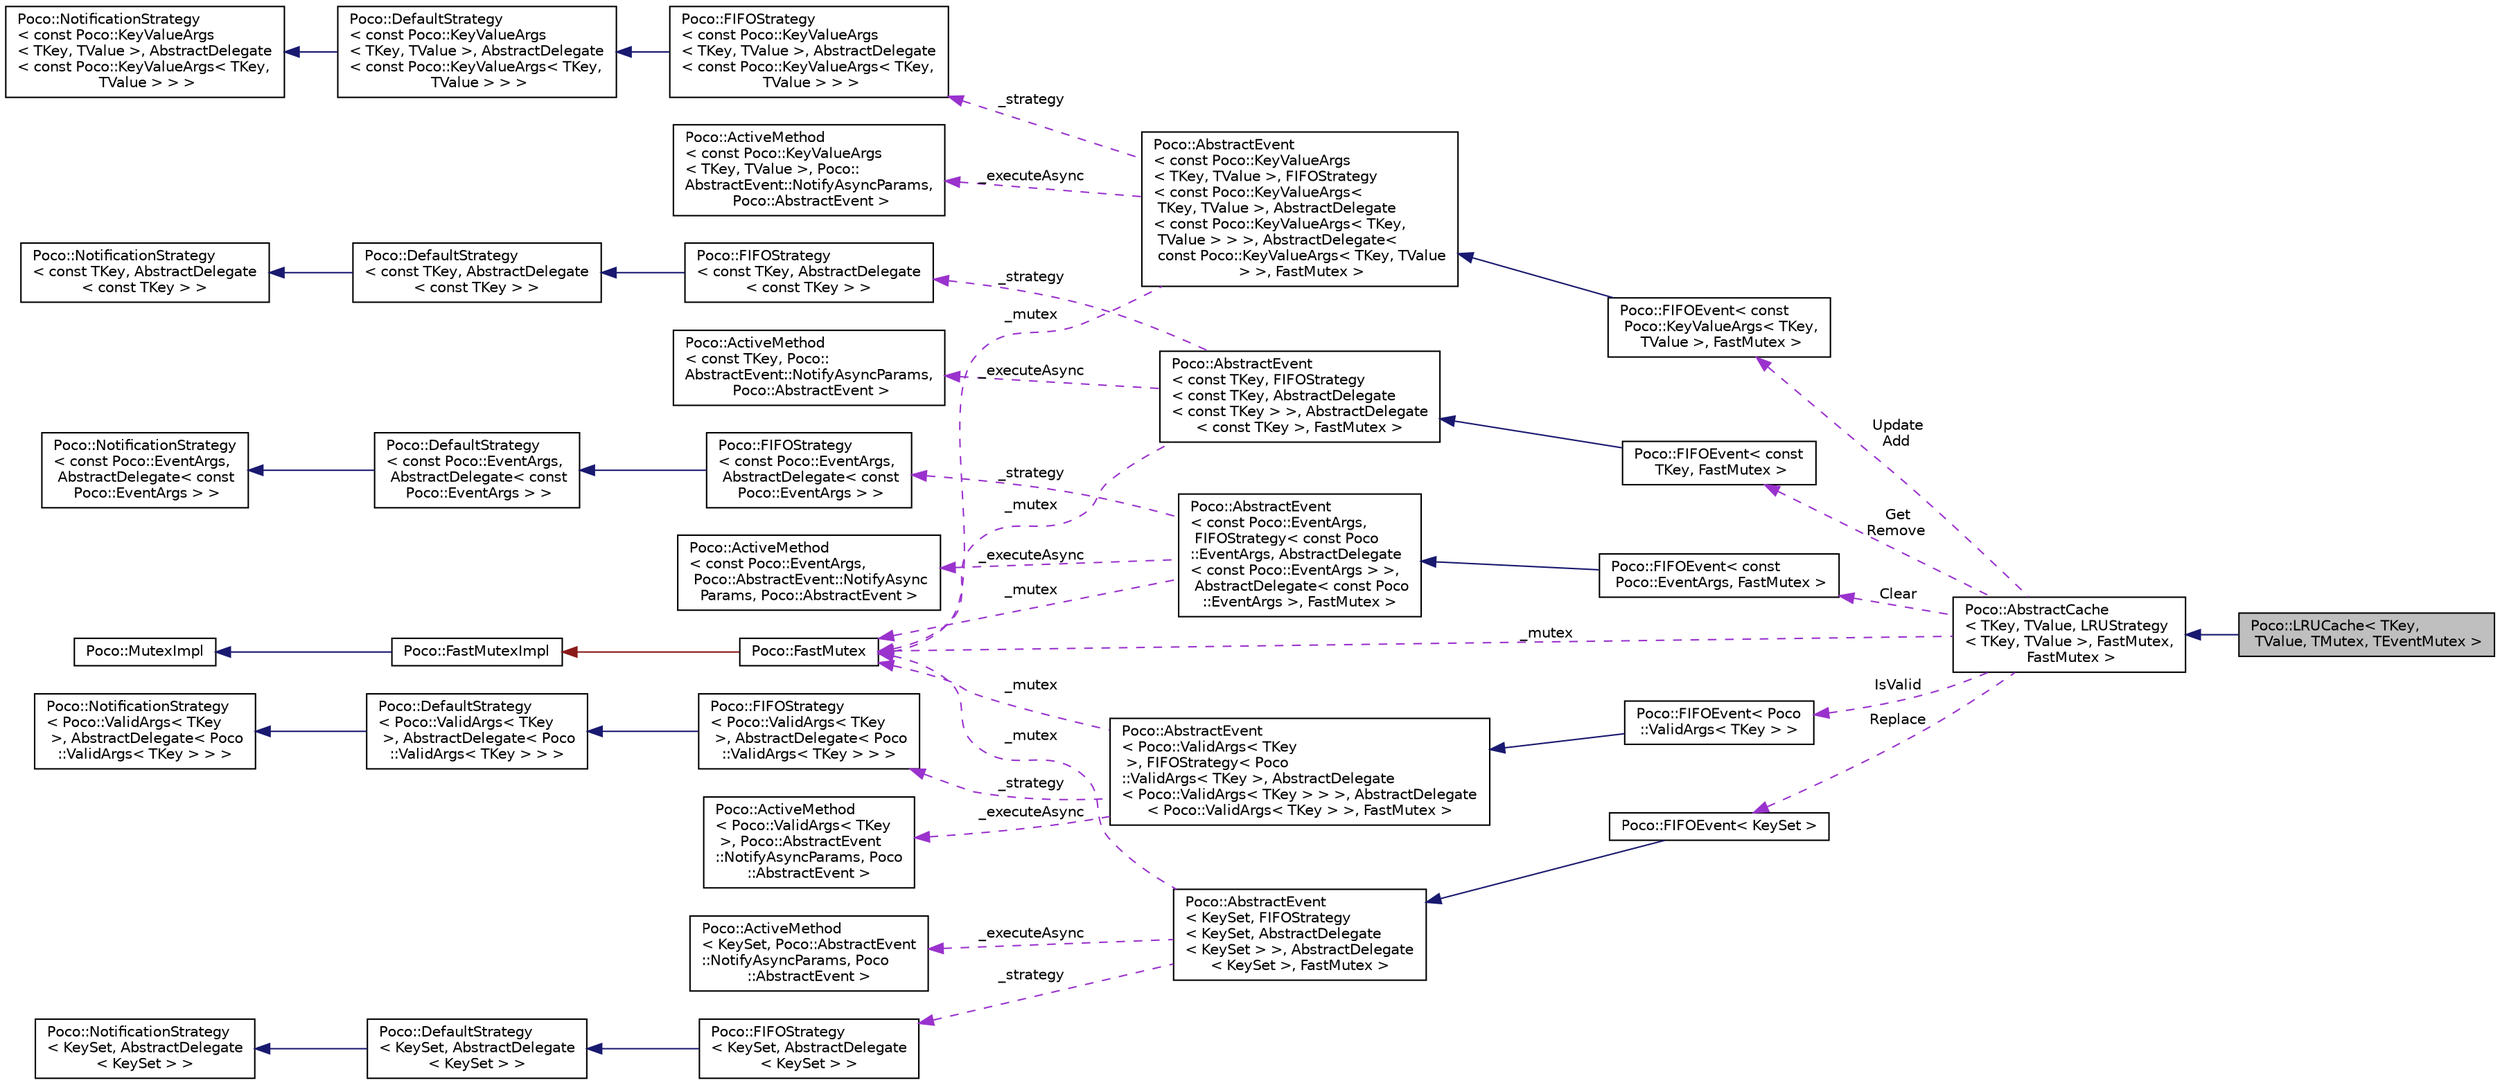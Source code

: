 digraph "Poco::LRUCache&lt; TKey, TValue, TMutex, TEventMutex &gt;"
{
 // LATEX_PDF_SIZE
  edge [fontname="Helvetica",fontsize="10",labelfontname="Helvetica",labelfontsize="10"];
  node [fontname="Helvetica",fontsize="10",shape=record];
  rankdir="LR";
  Node1 [label="Poco::LRUCache\< TKey,\l TValue, TMutex, TEventMutex \>",height=0.2,width=0.4,color="black", fillcolor="grey75", style="filled", fontcolor="black",tooltip="An LRUCache implements Least Recently Used caching. The default size for a cache is 1024 entries."];
  Node2 -> Node1 [dir="back",color="midnightblue",fontsize="10",style="solid"];
  Node2 [label="Poco::AbstractCache\l\< TKey, TValue, LRUStrategy\l\< TKey, TValue \>, FastMutex,\l FastMutex \>",height=0.2,width=0.4,color="black", fillcolor="white", style="filled",URL="$classPoco_1_1AbstractCache.html",tooltip=" "];
  Node3 -> Node2 [dir="back",color="darkorchid3",fontsize="10",style="dashed",label=" Update\nAdd" ];
  Node3 [label="Poco::FIFOEvent\< const\l Poco::KeyValueArgs\< TKey,\l TValue \>, FastMutex \>",height=0.2,width=0.4,color="black", fillcolor="white", style="filled",URL="$classPoco_1_1FIFOEvent.html",tooltip=" "];
  Node4 -> Node3 [dir="back",color="midnightblue",fontsize="10",style="solid"];
  Node4 [label="Poco::AbstractEvent\l\< const Poco::KeyValueArgs\l\< TKey, TValue \>, FIFOStrategy\l\< const Poco::KeyValueArgs\<\l TKey, TValue \>, AbstractDelegate\l\< const Poco::KeyValueArgs\< TKey,\l TValue \> \> \>, AbstractDelegate\<\l const Poco::KeyValueArgs\< TKey, TValue\l \> \>, FastMutex \>",height=0.2,width=0.4,color="black", fillcolor="white", style="filled",URL="$classPoco_1_1AbstractEvent.html",tooltip=" "];
  Node5 -> Node4 [dir="back",color="darkorchid3",fontsize="10",style="dashed",label=" _strategy" ];
  Node5 [label="Poco::FIFOStrategy\l\< const Poco::KeyValueArgs\l\< TKey, TValue \>, AbstractDelegate\l\< const Poco::KeyValueArgs\< TKey,\l TValue \> \> \>",height=0.2,width=0.4,color="black", fillcolor="white", style="filled",URL="$classPoco_1_1FIFOStrategy.html",tooltip=" "];
  Node6 -> Node5 [dir="back",color="midnightblue",fontsize="10",style="solid"];
  Node6 [label="Poco::DefaultStrategy\l\< const Poco::KeyValueArgs\l\< TKey, TValue \>, AbstractDelegate\l\< const Poco::KeyValueArgs\< TKey,\l TValue \> \> \>",height=0.2,width=0.4,color="black", fillcolor="white", style="filled",URL="$classPoco_1_1DefaultStrategy.html",tooltip=" "];
  Node7 -> Node6 [dir="back",color="midnightblue",fontsize="10",style="solid"];
  Node7 [label="Poco::NotificationStrategy\l\< const Poco::KeyValueArgs\l\< TKey, TValue \>, AbstractDelegate\l\< const Poco::KeyValueArgs\< TKey,\l TValue \> \> \>",height=0.2,width=0.4,color="black", fillcolor="white", style="filled",URL="$classPoco_1_1NotificationStrategy.html",tooltip=" "];
  Node8 -> Node4 [dir="back",color="darkorchid3",fontsize="10",style="dashed",label=" _executeAsync" ];
  Node8 [label="Poco::ActiveMethod\l\< const Poco::KeyValueArgs\l\< TKey, TValue \>, Poco::\lAbstractEvent::NotifyAsyncParams,\l Poco::AbstractEvent \>",height=0.2,width=0.4,color="black", fillcolor="white", style="filled",URL="$classPoco_1_1ActiveMethod.html",tooltip=" "];
  Node9 -> Node4 [dir="back",color="darkorchid3",fontsize="10",style="dashed",label=" _mutex" ];
  Node9 [label="Poco::FastMutex",height=0.2,width=0.4,color="black", fillcolor="white", style="filled",URL="$classPoco_1_1FastMutex.html",tooltip=" "];
  Node10 -> Node9 [dir="back",color="firebrick4",fontsize="10",style="solid"];
  Node10 [label="Poco::FastMutexImpl",height=0.2,width=0.4,color="black", fillcolor="white", style="filled",URL="$classPoco_1_1FastMutexImpl.html",tooltip=" "];
  Node11 -> Node10 [dir="back",color="midnightblue",fontsize="10",style="solid"];
  Node11 [label="Poco::MutexImpl",height=0.2,width=0.4,color="black", fillcolor="white", style="filled",URL="$classPoco_1_1MutexImpl.html",tooltip=" "];
  Node12 -> Node2 [dir="back",color="darkorchid3",fontsize="10",style="dashed",label=" Get\nRemove" ];
  Node12 [label="Poco::FIFOEvent\< const\l TKey, FastMutex \>",height=0.2,width=0.4,color="black", fillcolor="white", style="filled",URL="$classPoco_1_1FIFOEvent.html",tooltip=" "];
  Node13 -> Node12 [dir="back",color="midnightblue",fontsize="10",style="solid"];
  Node13 [label="Poco::AbstractEvent\l\< const TKey, FIFOStrategy\l\< const TKey, AbstractDelegate\l\< const TKey \> \>, AbstractDelegate\l\< const TKey \>, FastMutex \>",height=0.2,width=0.4,color="black", fillcolor="white", style="filled",URL="$classPoco_1_1AbstractEvent.html",tooltip=" "];
  Node14 -> Node13 [dir="back",color="darkorchid3",fontsize="10",style="dashed",label=" _strategy" ];
  Node14 [label="Poco::FIFOStrategy\l\< const TKey, AbstractDelegate\l\< const TKey \> \>",height=0.2,width=0.4,color="black", fillcolor="white", style="filled",URL="$classPoco_1_1FIFOStrategy.html",tooltip=" "];
  Node15 -> Node14 [dir="back",color="midnightblue",fontsize="10",style="solid"];
  Node15 [label="Poco::DefaultStrategy\l\< const TKey, AbstractDelegate\l\< const TKey \> \>",height=0.2,width=0.4,color="black", fillcolor="white", style="filled",URL="$classPoco_1_1DefaultStrategy.html",tooltip=" "];
  Node16 -> Node15 [dir="back",color="midnightblue",fontsize="10",style="solid"];
  Node16 [label="Poco::NotificationStrategy\l\< const TKey, AbstractDelegate\l\< const TKey \> \>",height=0.2,width=0.4,color="black", fillcolor="white", style="filled",URL="$classPoco_1_1NotificationStrategy.html",tooltip=" "];
  Node17 -> Node13 [dir="back",color="darkorchid3",fontsize="10",style="dashed",label=" _executeAsync" ];
  Node17 [label="Poco::ActiveMethod\l\< const TKey, Poco::\lAbstractEvent::NotifyAsyncParams,\l Poco::AbstractEvent \>",height=0.2,width=0.4,color="black", fillcolor="white", style="filled",URL="$classPoco_1_1ActiveMethod.html",tooltip=" "];
  Node9 -> Node13 [dir="back",color="darkorchid3",fontsize="10",style="dashed",label=" _mutex" ];
  Node18 -> Node2 [dir="back",color="darkorchid3",fontsize="10",style="dashed",label=" Clear" ];
  Node18 [label="Poco::FIFOEvent\< const\l Poco::EventArgs, FastMutex \>",height=0.2,width=0.4,color="black", fillcolor="white", style="filled",URL="$classPoco_1_1FIFOEvent.html",tooltip=" "];
  Node19 -> Node18 [dir="back",color="midnightblue",fontsize="10",style="solid"];
  Node19 [label="Poco::AbstractEvent\l\< const Poco::EventArgs,\l FIFOStrategy\< const Poco\l::EventArgs, AbstractDelegate\l\< const Poco::EventArgs \> \>,\l AbstractDelegate\< const Poco\l::EventArgs \>, FastMutex \>",height=0.2,width=0.4,color="black", fillcolor="white", style="filled",URL="$classPoco_1_1AbstractEvent.html",tooltip=" "];
  Node20 -> Node19 [dir="back",color="darkorchid3",fontsize="10",style="dashed",label=" _executeAsync" ];
  Node20 [label="Poco::ActiveMethod\l\< const Poco::EventArgs,\l Poco::AbstractEvent::NotifyAsync\lParams, Poco::AbstractEvent \>",height=0.2,width=0.4,color="black", fillcolor="white", style="filled",URL="$classPoco_1_1ActiveMethod.html",tooltip=" "];
  Node21 -> Node19 [dir="back",color="darkorchid3",fontsize="10",style="dashed",label=" _strategy" ];
  Node21 [label="Poco::FIFOStrategy\l\< const Poco::EventArgs,\l AbstractDelegate\< const\l Poco::EventArgs \> \>",height=0.2,width=0.4,color="black", fillcolor="white", style="filled",URL="$classPoco_1_1FIFOStrategy.html",tooltip=" "];
  Node22 -> Node21 [dir="back",color="midnightblue",fontsize="10",style="solid"];
  Node22 [label="Poco::DefaultStrategy\l\< const Poco::EventArgs,\l AbstractDelegate\< const\l Poco::EventArgs \> \>",height=0.2,width=0.4,color="black", fillcolor="white", style="filled",URL="$classPoco_1_1DefaultStrategy.html",tooltip=" "];
  Node23 -> Node22 [dir="back",color="midnightblue",fontsize="10",style="solid"];
  Node23 [label="Poco::NotificationStrategy\l\< const Poco::EventArgs,\l AbstractDelegate\< const\l Poco::EventArgs \> \>",height=0.2,width=0.4,color="black", fillcolor="white", style="filled",URL="$classPoco_1_1NotificationStrategy.html",tooltip=" "];
  Node9 -> Node19 [dir="back",color="darkorchid3",fontsize="10",style="dashed",label=" _mutex" ];
  Node24 -> Node2 [dir="back",color="darkorchid3",fontsize="10",style="dashed",label=" IsValid" ];
  Node24 [label="Poco::FIFOEvent\< Poco\l::ValidArgs\< TKey \> \>",height=0.2,width=0.4,color="black", fillcolor="white", style="filled",URL="$classPoco_1_1FIFOEvent.html",tooltip=" "];
  Node25 -> Node24 [dir="back",color="midnightblue",fontsize="10",style="solid"];
  Node25 [label="Poco::AbstractEvent\l\< Poco::ValidArgs\< TKey\l \>, FIFOStrategy\< Poco\l::ValidArgs\< TKey \>, AbstractDelegate\l\< Poco::ValidArgs\< TKey \> \> \>, AbstractDelegate\l\< Poco::ValidArgs\< TKey \> \>, FastMutex \>",height=0.2,width=0.4,color="black", fillcolor="white", style="filled",URL="$classPoco_1_1AbstractEvent.html",tooltip=" "];
  Node26 -> Node25 [dir="back",color="darkorchid3",fontsize="10",style="dashed",label=" _strategy" ];
  Node26 [label="Poco::FIFOStrategy\l\< Poco::ValidArgs\< TKey\l \>, AbstractDelegate\< Poco\l::ValidArgs\< TKey \> \> \>",height=0.2,width=0.4,color="black", fillcolor="white", style="filled",URL="$classPoco_1_1FIFOStrategy.html",tooltip=" "];
  Node27 -> Node26 [dir="back",color="midnightblue",fontsize="10",style="solid"];
  Node27 [label="Poco::DefaultStrategy\l\< Poco::ValidArgs\< TKey\l \>, AbstractDelegate\< Poco\l::ValidArgs\< TKey \> \> \>",height=0.2,width=0.4,color="black", fillcolor="white", style="filled",URL="$classPoco_1_1DefaultStrategy.html",tooltip=" "];
  Node28 -> Node27 [dir="back",color="midnightblue",fontsize="10",style="solid"];
  Node28 [label="Poco::NotificationStrategy\l\< Poco::ValidArgs\< TKey\l \>, AbstractDelegate\< Poco\l::ValidArgs\< TKey \> \> \>",height=0.2,width=0.4,color="black", fillcolor="white", style="filled",URL="$classPoco_1_1NotificationStrategy.html",tooltip=" "];
  Node9 -> Node25 [dir="back",color="darkorchid3",fontsize="10",style="dashed",label=" _mutex" ];
  Node29 -> Node25 [dir="back",color="darkorchid3",fontsize="10",style="dashed",label=" _executeAsync" ];
  Node29 [label="Poco::ActiveMethod\l\< Poco::ValidArgs\< TKey\l \>, Poco::AbstractEvent\l::NotifyAsyncParams, Poco\l::AbstractEvent \>",height=0.2,width=0.4,color="black", fillcolor="white", style="filled",URL="$classPoco_1_1ActiveMethod.html",tooltip=" "];
  Node30 -> Node2 [dir="back",color="darkorchid3",fontsize="10",style="dashed",label=" Replace" ];
  Node30 [label="Poco::FIFOEvent\< KeySet \>",height=0.2,width=0.4,color="black", fillcolor="white", style="filled",URL="$classPoco_1_1FIFOEvent.html",tooltip=" "];
  Node31 -> Node30 [dir="back",color="midnightblue",fontsize="10",style="solid"];
  Node31 [label="Poco::AbstractEvent\l\< KeySet, FIFOStrategy\l\< KeySet, AbstractDelegate\l\< KeySet \> \>, AbstractDelegate\l\< KeySet \>, FastMutex \>",height=0.2,width=0.4,color="black", fillcolor="white", style="filled",URL="$classPoco_1_1AbstractEvent.html",tooltip=" "];
  Node32 -> Node31 [dir="back",color="darkorchid3",fontsize="10",style="dashed",label=" _executeAsync" ];
  Node32 [label="Poco::ActiveMethod\l\< KeySet, Poco::AbstractEvent\l::NotifyAsyncParams, Poco\l::AbstractEvent \>",height=0.2,width=0.4,color="black", fillcolor="white", style="filled",URL="$classPoco_1_1ActiveMethod.html",tooltip=" "];
  Node9 -> Node31 [dir="back",color="darkorchid3",fontsize="10",style="dashed",label=" _mutex" ];
  Node33 -> Node31 [dir="back",color="darkorchid3",fontsize="10",style="dashed",label=" _strategy" ];
  Node33 [label="Poco::FIFOStrategy\l\< KeySet, AbstractDelegate\l\< KeySet \> \>",height=0.2,width=0.4,color="black", fillcolor="white", style="filled",URL="$classPoco_1_1FIFOStrategy.html",tooltip=" "];
  Node34 -> Node33 [dir="back",color="midnightblue",fontsize="10",style="solid"];
  Node34 [label="Poco::DefaultStrategy\l\< KeySet, AbstractDelegate\l\< KeySet \> \>",height=0.2,width=0.4,color="black", fillcolor="white", style="filled",URL="$classPoco_1_1DefaultStrategy.html",tooltip=" "];
  Node35 -> Node34 [dir="back",color="midnightblue",fontsize="10",style="solid"];
  Node35 [label="Poco::NotificationStrategy\l\< KeySet, AbstractDelegate\l\< KeySet \> \>",height=0.2,width=0.4,color="black", fillcolor="white", style="filled",URL="$classPoco_1_1NotificationStrategy.html",tooltip=" "];
  Node9 -> Node2 [dir="back",color="darkorchid3",fontsize="10",style="dashed",label=" _mutex" ];
}
